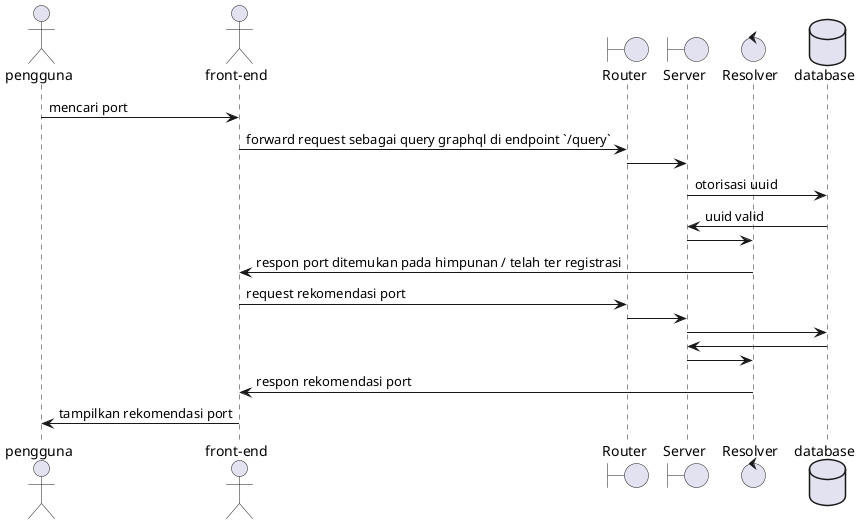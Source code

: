 @startuml
actor pengguna
actor "front-end" as fe
boundary Router as router
boundary Server as srv
control Resolver as resolver
database "database" as db

pengguna -> fe: mencari port
fe -> router: forward request sebagai query graphql di endpoint `/query`
router -> srv
srv -> db: otorisasi uuid
db -> srv: uuid valid
srv -> resolver
resolver -> fe: respon port ditemukan pada himpunan / telah ter registrasi
fe -> router: request rekomendasi port
router -> srv
srv -> db
db -> srv
srv -> resolver
resolver -> fe: respon rekomendasi port
fe -> pengguna: tampilkan rekomendasi port
@enduml
